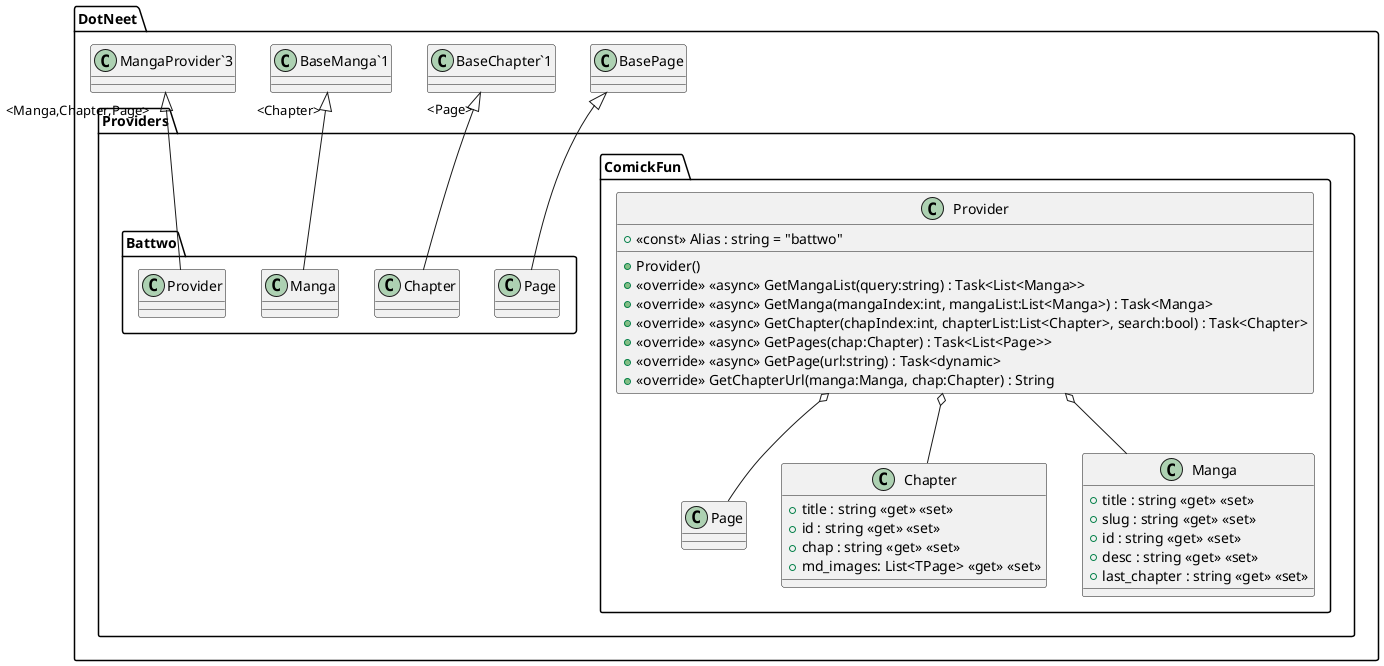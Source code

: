 @startuml
namespace DotNeet {
	namespace DotNeet.Providers {
	namespace DotNeet.Providers.ComickFun {
		class Page {
		}
		class Chapter {
			+ title : string <<get>> <<set>>
			+ id : string <<get>> <<set>>
			+ chap : string <<get>> <<set>>
			+ md_images: List<TPage> <<get>> <<set>>
		}
		class Manga {
			+ title : string <<get>> <<set>>
			+ slug : string <<get>> <<set>>
			+ id : string <<get>> <<set>>
			+ desc : string <<get>> <<set>>
			+ last_chapter : string <<get>> <<set>>
		}
		Provider o-- Manga
		Provider o-- Chapter
		Provider o-- Page
		class Provider {
			+ Provider()
			+ <<const>> Alias : string = "battwo"
			+ <<override>> <<async>> GetMangaList(query:string) : Task<List<Manga>>
			+ <<override>> <<async>> GetManga(mangaIndex:int, mangaList:List<Manga>) : Task<Manga>
			+ <<override>> <<async>> GetChapter(chapIndex:int, chapterList:List<Chapter>, search:bool) : Task<Chapter>
			+ <<override>> <<async>> GetPages(chap:Chapter) : Task<List<Page>>
			+ <<override>> <<async>> GetPage(url:string) : Task<dynamic>
			+ <<override>> GetChapterUrl(manga:Manga, chap:Chapter) : String
		}
	}
	}
	BasePage <|-- DotNeet.Providers.Battwo.Page
	"BaseChapter`1" "<Page>" <|-- DotNeet.Providers.Battwo.Chapter
	"BaseManga`1" "<Chapter>" <|-- DotNeet.Providers.Battwo.Manga
	"MangaProvider`3" "<Manga,Chapter,Page>" <|-- DotNeet.Providers.Battwo.Provider
}
@enduml
